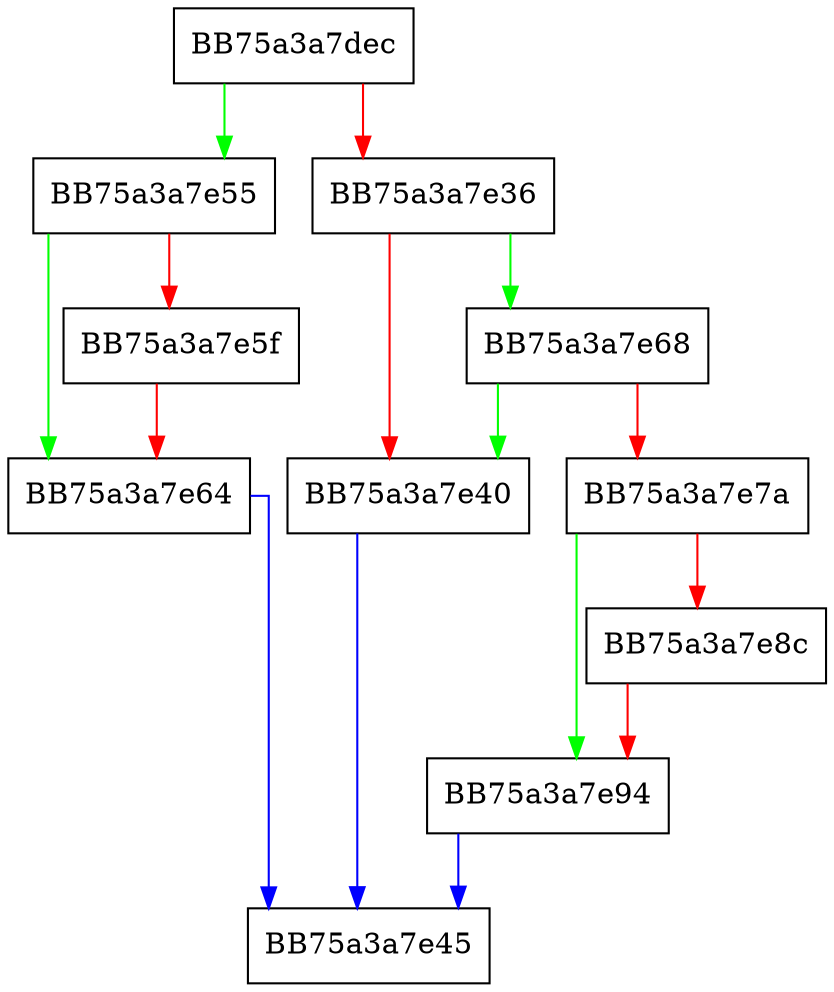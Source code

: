 digraph UtilRegGetValueString {
  node [shape="box"];
  graph [splines=ortho];
  BB75a3a7dec -> BB75a3a7e55 [color="green"];
  BB75a3a7dec -> BB75a3a7e36 [color="red"];
  BB75a3a7e36 -> BB75a3a7e68 [color="green"];
  BB75a3a7e36 -> BB75a3a7e40 [color="red"];
  BB75a3a7e40 -> BB75a3a7e45 [color="blue"];
  BB75a3a7e55 -> BB75a3a7e64 [color="green"];
  BB75a3a7e55 -> BB75a3a7e5f [color="red"];
  BB75a3a7e5f -> BB75a3a7e64 [color="red"];
  BB75a3a7e64 -> BB75a3a7e45 [color="blue"];
  BB75a3a7e68 -> BB75a3a7e40 [color="green"];
  BB75a3a7e68 -> BB75a3a7e7a [color="red"];
  BB75a3a7e7a -> BB75a3a7e94 [color="green"];
  BB75a3a7e7a -> BB75a3a7e8c [color="red"];
  BB75a3a7e8c -> BB75a3a7e94 [color="red"];
  BB75a3a7e94 -> BB75a3a7e45 [color="blue"];
}
